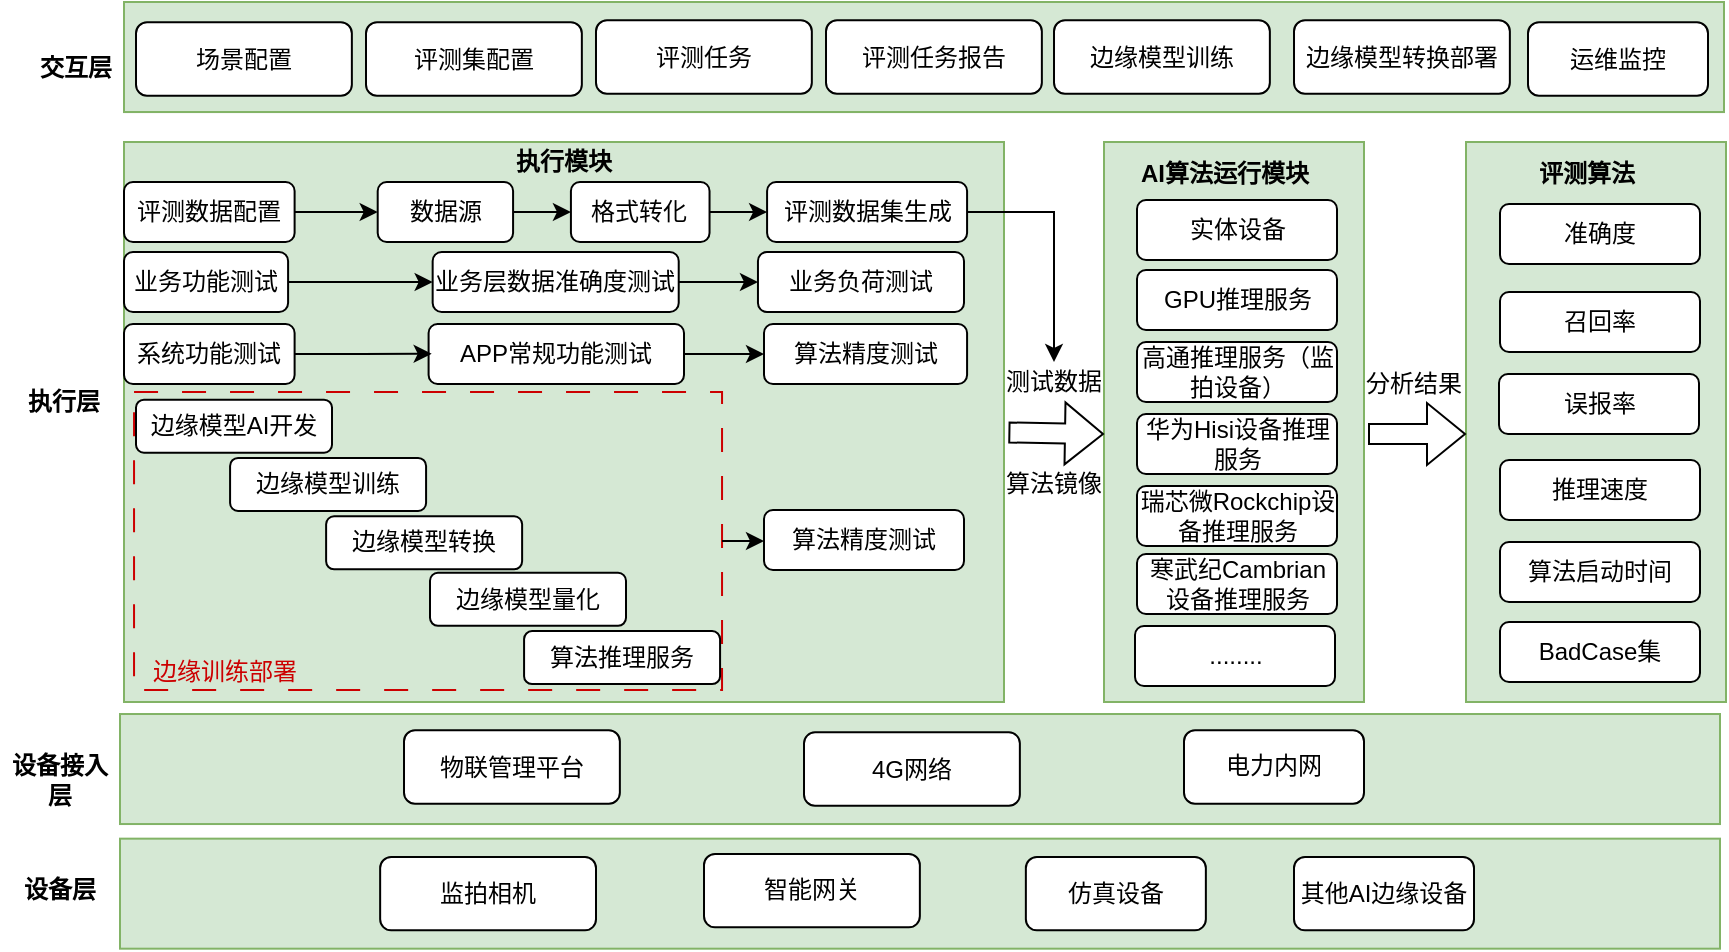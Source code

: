 <mxfile version="21.4.0" type="github">
  <diagram name="Page-1" id="TJKKrF1G9iV3WCQLsghk">
    <mxGraphModel dx="1063" dy="608" grid="1" gridSize="10" guides="1" tooltips="1" connect="1" arrows="1" fold="1" page="1" pageScale="1" pageWidth="827" pageHeight="1169" math="0" shadow="0">
      <root>
        <mxCell id="0" />
        <mxCell id="1" parent="0" />
        <mxCell id="SA38vEnxrq-FMt3wZm_c-181" value="" style="group" vertex="1" connectable="0" parent="1">
          <mxGeometry x="78" y="140" width="863" height="473.34" as="geometry" />
        </mxCell>
        <mxCell id="SA38vEnxrq-FMt3wZm_c-8" value="" style="rounded=0;whiteSpace=wrap;html=1;fillColor=none;" vertex="1" parent="SA38vEnxrq-FMt3wZm_c-181">
          <mxGeometry x="62" y="0.01" width="800" height="55" as="geometry" />
        </mxCell>
        <mxCell id="SA38vEnxrq-FMt3wZm_c-4" value="&lt;b&gt;交互层&lt;/b&gt;" style="rounded=0;whiteSpace=wrap;html=1;strokeColor=none;" vertex="1" parent="SA38vEnxrq-FMt3wZm_c-181">
          <mxGeometry x="8" y="10.01" width="60" height="45" as="geometry" />
        </mxCell>
        <mxCell id="SA38vEnxrq-FMt3wZm_c-11" value="" style="group;fillColor=#d5e8d4;strokeColor=#82b366;container=0;" vertex="1" connectable="0" parent="SA38vEnxrq-FMt3wZm_c-181">
          <mxGeometry x="62" width="800" height="55.01" as="geometry" />
        </mxCell>
        <mxCell id="SA38vEnxrq-FMt3wZm_c-12" value="&lt;b&gt;执行层&lt;/b&gt;" style="rounded=0;whiteSpace=wrap;html=1;strokeColor=none;" vertex="1" parent="SA38vEnxrq-FMt3wZm_c-181">
          <mxGeometry x="2" y="180" width="60" height="40" as="geometry" />
        </mxCell>
        <mxCell id="SA38vEnxrq-FMt3wZm_c-19" value="" style="rounded=0;whiteSpace=wrap;html=1;fillColor=#d5e8d4;strokeColor=#82b366;" vertex="1" parent="SA38vEnxrq-FMt3wZm_c-181">
          <mxGeometry x="62" y="70" width="440" height="280" as="geometry" />
        </mxCell>
        <mxCell id="SA38vEnxrq-FMt3wZm_c-22" value="&lt;b&gt;执行模块&lt;/b&gt;" style="text;html=1;strokeColor=none;fillColor=none;align=center;verticalAlign=middle;whiteSpace=wrap;rounded=0;" vertex="1" parent="SA38vEnxrq-FMt3wZm_c-181">
          <mxGeometry x="242" y="65" width="80" height="30" as="geometry" />
        </mxCell>
        <mxCell id="SA38vEnxrq-FMt3wZm_c-3" value="场景配置" style="rounded=1;whiteSpace=wrap;html=1;" vertex="1" parent="SA38vEnxrq-FMt3wZm_c-181">
          <mxGeometry x="68.004" y="10.167" width="107.925" height="36.667" as="geometry" />
        </mxCell>
        <mxCell id="SA38vEnxrq-FMt3wZm_c-5" value="评测集配置" style="rounded=1;whiteSpace=wrap;html=1;" vertex="1" parent="SA38vEnxrq-FMt3wZm_c-181">
          <mxGeometry x="183.0" y="10.167" width="107.925" height="36.667" as="geometry" />
        </mxCell>
        <mxCell id="SA38vEnxrq-FMt3wZm_c-6" value="评测任务" style="rounded=1;whiteSpace=wrap;html=1;" vertex="1" parent="SA38vEnxrq-FMt3wZm_c-181">
          <mxGeometry x="297.996" y="9.167" width="107.925" height="36.667" as="geometry" />
        </mxCell>
        <mxCell id="SA38vEnxrq-FMt3wZm_c-7" value="评测任务报告" style="rounded=1;whiteSpace=wrap;html=1;" vertex="1" parent="SA38vEnxrq-FMt3wZm_c-181">
          <mxGeometry x="413.003" y="9.167" width="107.925" height="36.667" as="geometry" />
        </mxCell>
        <mxCell id="SA38vEnxrq-FMt3wZm_c-14" value="边缘模型转换部署" style="rounded=1;whiteSpace=wrap;html=1;" vertex="1" parent="SA38vEnxrq-FMt3wZm_c-181">
          <mxGeometry x="647.003" y="9.167" width="107.925" height="36.667" as="geometry" />
        </mxCell>
        <mxCell id="SA38vEnxrq-FMt3wZm_c-13" value="边缘模型训练" style="rounded=1;whiteSpace=wrap;html=1;" vertex="1" parent="SA38vEnxrq-FMt3wZm_c-181">
          <mxGeometry x="527.003" y="9.167" width="107.925" height="36.667" as="geometry" />
        </mxCell>
        <mxCell id="SA38vEnxrq-FMt3wZm_c-57" value="运维监控" style="rounded=1;whiteSpace=wrap;html=1;" vertex="1" parent="SA38vEnxrq-FMt3wZm_c-181">
          <mxGeometry x="764" y="10.17" width="90" height="36.67" as="geometry" />
        </mxCell>
        <mxCell id="SA38vEnxrq-FMt3wZm_c-68" value="" style="group" vertex="1" connectable="0" parent="SA38vEnxrq-FMt3wZm_c-181">
          <mxGeometry x="552" y="70" width="190" height="280" as="geometry" />
        </mxCell>
        <mxCell id="SA38vEnxrq-FMt3wZm_c-21" value="" style="rounded=0;whiteSpace=wrap;html=1;fillColor=#d5e8d4;strokeColor=#82b366;" vertex="1" parent="SA38vEnxrq-FMt3wZm_c-68">
          <mxGeometry width="130" height="280" as="geometry" />
        </mxCell>
        <mxCell id="SA38vEnxrq-FMt3wZm_c-24" value="&lt;b&gt;AI算法运行模块&lt;/b&gt;" style="text;html=1;strokeColor=none;fillColor=none;align=center;verticalAlign=middle;whiteSpace=wrap;rounded=0;" vertex="1" parent="SA38vEnxrq-FMt3wZm_c-68">
          <mxGeometry x="3.5" y="1" width="113" height="30" as="geometry" />
        </mxCell>
        <mxCell id="SA38vEnxrq-FMt3wZm_c-63" value="实体设备" style="rounded=1;whiteSpace=wrap;html=1;" vertex="1" parent="SA38vEnxrq-FMt3wZm_c-68">
          <mxGeometry x="16.5" y="29" width="100" height="30" as="geometry" />
        </mxCell>
        <mxCell id="SA38vEnxrq-FMt3wZm_c-64" value="GPU推理服务" style="rounded=1;whiteSpace=wrap;html=1;" vertex="1" parent="SA38vEnxrq-FMt3wZm_c-68">
          <mxGeometry x="16.5" y="64" width="100" height="30" as="geometry" />
        </mxCell>
        <mxCell id="SA38vEnxrq-FMt3wZm_c-65" value="华为Hisi设备推理服务" style="rounded=1;whiteSpace=wrap;html=1;" vertex="1" parent="SA38vEnxrq-FMt3wZm_c-68">
          <mxGeometry x="16.5" y="136" width="100" height="30" as="geometry" />
        </mxCell>
        <mxCell id="SA38vEnxrq-FMt3wZm_c-66" value="高通推理服务（监拍设备）" style="rounded=1;whiteSpace=wrap;html=1;" vertex="1" parent="SA38vEnxrq-FMt3wZm_c-68">
          <mxGeometry x="16.5" y="100" width="100" height="30" as="geometry" />
        </mxCell>
        <mxCell id="SA38vEnxrq-FMt3wZm_c-97" value="瑞芯微Rockchip设备推理服务" style="rounded=1;whiteSpace=wrap;html=1;" vertex="1" parent="SA38vEnxrq-FMt3wZm_c-68">
          <mxGeometry x="16.5" y="172" width="100" height="30" as="geometry" />
        </mxCell>
        <mxCell id="SA38vEnxrq-FMt3wZm_c-98" value="寒武纪Cambrian设备推理服务" style="rounded=1;whiteSpace=wrap;html=1;" vertex="1" parent="SA38vEnxrq-FMt3wZm_c-68">
          <mxGeometry x="16.5" y="206" width="100" height="30" as="geometry" />
        </mxCell>
        <mxCell id="SA38vEnxrq-FMt3wZm_c-99" value="........" style="rounded=1;whiteSpace=wrap;html=1;" vertex="1" parent="SA38vEnxrq-FMt3wZm_c-68">
          <mxGeometry x="15.5" y="242" width="100" height="30" as="geometry" />
        </mxCell>
        <mxCell id="SA38vEnxrq-FMt3wZm_c-104" value="分析结果" style="text;html=1;strokeColor=none;fillColor=none;align=center;verticalAlign=middle;whiteSpace=wrap;rounded=0;" vertex="1" parent="SA38vEnxrq-FMt3wZm_c-68">
          <mxGeometry x="130" y="106" width="50" height="30" as="geometry" />
        </mxCell>
        <mxCell id="SA38vEnxrq-FMt3wZm_c-70" value="" style="group" vertex="1" connectable="0" parent="SA38vEnxrq-FMt3wZm_c-181">
          <mxGeometry x="733" y="70" width="130" height="280" as="geometry" />
        </mxCell>
        <mxCell id="SA38vEnxrq-FMt3wZm_c-71" value="" style="rounded=0;whiteSpace=wrap;html=1;fillColor=#d5e8d4;strokeColor=#82b366;" vertex="1" parent="SA38vEnxrq-FMt3wZm_c-70">
          <mxGeometry width="130" height="280" as="geometry" />
        </mxCell>
        <mxCell id="SA38vEnxrq-FMt3wZm_c-72" value="&lt;b&gt;评测算法&lt;/b&gt;" style="text;html=1;strokeColor=none;fillColor=none;align=center;verticalAlign=middle;whiteSpace=wrap;rounded=0;" vertex="1" parent="SA38vEnxrq-FMt3wZm_c-70">
          <mxGeometry x="3.5" y="1" width="113" height="30" as="geometry" />
        </mxCell>
        <mxCell id="SA38vEnxrq-FMt3wZm_c-74" value="准确度" style="rounded=1;whiteSpace=wrap;html=1;" vertex="1" parent="SA38vEnxrq-FMt3wZm_c-70">
          <mxGeometry x="17" y="31" width="100" height="30" as="geometry" />
        </mxCell>
        <mxCell id="SA38vEnxrq-FMt3wZm_c-75" value="误报率" style="rounded=1;whiteSpace=wrap;html=1;" vertex="1" parent="SA38vEnxrq-FMt3wZm_c-70">
          <mxGeometry x="16.5" y="116" width="100" height="30" as="geometry" />
        </mxCell>
        <mxCell id="SA38vEnxrq-FMt3wZm_c-76" value="召回率" style="rounded=1;whiteSpace=wrap;html=1;" vertex="1" parent="SA38vEnxrq-FMt3wZm_c-70">
          <mxGeometry x="17" y="75" width="100" height="30" as="geometry" />
        </mxCell>
        <mxCell id="SA38vEnxrq-FMt3wZm_c-101" value="推理速度" style="rounded=1;whiteSpace=wrap;html=1;" vertex="1" parent="SA38vEnxrq-FMt3wZm_c-70">
          <mxGeometry x="17" y="159" width="100" height="30" as="geometry" />
        </mxCell>
        <mxCell id="SA38vEnxrq-FMt3wZm_c-102" value="算法启动时间" style="rounded=1;whiteSpace=wrap;html=1;" vertex="1" parent="SA38vEnxrq-FMt3wZm_c-70">
          <mxGeometry x="17" y="200" width="100" height="30" as="geometry" />
        </mxCell>
        <mxCell id="SA38vEnxrq-FMt3wZm_c-103" value="BadCase集" style="rounded=1;whiteSpace=wrap;html=1;" vertex="1" parent="SA38vEnxrq-FMt3wZm_c-70">
          <mxGeometry x="17" y="240" width="100" height="30" as="geometry" />
        </mxCell>
        <mxCell id="SA38vEnxrq-FMt3wZm_c-78" value="" style="shape=flexArrow;endArrow=classic;html=1;rounded=0;" edge="1" parent="SA38vEnxrq-FMt3wZm_c-181">
          <mxGeometry width="50" height="50" relative="1" as="geometry">
            <mxPoint x="684" y="216" as="sourcePoint" />
            <mxPoint x="733" y="216" as="targetPoint" />
          </mxGeometry>
        </mxCell>
        <mxCell id="SA38vEnxrq-FMt3wZm_c-105" value="测试数据" style="text;html=1;strokeColor=none;fillColor=none;align=center;verticalAlign=middle;whiteSpace=wrap;rounded=0;" vertex="1" parent="SA38vEnxrq-FMt3wZm_c-181">
          <mxGeometry x="502" y="180" width="50" height="20" as="geometry" />
        </mxCell>
        <mxCell id="SA38vEnxrq-FMt3wZm_c-106" value="算法镜像" style="text;html=1;strokeColor=none;fillColor=none;align=center;verticalAlign=middle;whiteSpace=wrap;rounded=0;" vertex="1" parent="SA38vEnxrq-FMt3wZm_c-181">
          <mxGeometry x="502" y="228" width="50" height="26" as="geometry" />
        </mxCell>
        <mxCell id="SA38vEnxrq-FMt3wZm_c-130" value="" style="group;fillColor=none;strokeColor=none;" vertex="1" connectable="0" parent="SA38vEnxrq-FMt3wZm_c-181">
          <mxGeometry x="68" y="190" width="294" height="159" as="geometry" />
        </mxCell>
        <mxCell id="SA38vEnxrq-FMt3wZm_c-126" value="" style="rounded=0;whiteSpace=wrap;html=1;dashed=1;dashPattern=12 12;fillColor=none;fillStyle=auto;strokeColor=#CC0000;gradientColor=#97d077;" vertex="1" parent="SA38vEnxrq-FMt3wZm_c-130">
          <mxGeometry x="-0.98" y="4.969" width="294" height="149.062" as="geometry" />
        </mxCell>
        <mxCell id="SA38vEnxrq-FMt3wZm_c-62" value="边缘模型AI开发" style="rounded=1;whiteSpace=wrap;html=1;" vertex="1" parent="SA38vEnxrq-FMt3wZm_c-130">
          <mxGeometry y="8.833" width="98" height="26.5" as="geometry" />
        </mxCell>
        <mxCell id="SA38vEnxrq-FMt3wZm_c-109" value="边缘模型训练" style="rounded=1;whiteSpace=wrap;html=1;" vertex="1" parent="SA38vEnxrq-FMt3wZm_c-130">
          <mxGeometry x="47.04" y="37.983" width="98" height="26.5" as="geometry" />
        </mxCell>
        <mxCell id="SA38vEnxrq-FMt3wZm_c-110" value="边缘模型转换" style="rounded=1;whiteSpace=wrap;html=1;" vertex="1" parent="SA38vEnxrq-FMt3wZm_c-130">
          <mxGeometry x="95.06" y="67.133" width="98" height="26.5" as="geometry" />
        </mxCell>
        <mxCell id="SA38vEnxrq-FMt3wZm_c-111" value="边缘模型量化" style="rounded=1;whiteSpace=wrap;html=1;" vertex="1" parent="SA38vEnxrq-FMt3wZm_c-130">
          <mxGeometry x="147" y="95.4" width="98" height="26.5" as="geometry" />
        </mxCell>
        <mxCell id="SA38vEnxrq-FMt3wZm_c-112" value="算法推理服务" style="rounded=1;whiteSpace=wrap;html=1;" vertex="1" parent="SA38vEnxrq-FMt3wZm_c-130">
          <mxGeometry x="194.04" y="124.55" width="98" height="26.5" as="geometry" />
        </mxCell>
        <mxCell id="SA38vEnxrq-FMt3wZm_c-182" value="&lt;font color=&quot;#cc0000&quot;&gt;边缘训练部署&lt;/font&gt;" style="text;html=1;strokeColor=none;fillColor=none;align=center;verticalAlign=middle;whiteSpace=wrap;rounded=0;" vertex="1" parent="SA38vEnxrq-FMt3wZm_c-130">
          <mxGeometry x="-0.98" y="135.03" width="90.98" height="19" as="geometry" />
        </mxCell>
        <mxCell id="SA38vEnxrq-FMt3wZm_c-140" value="算法精度测试" style="rounded=1;whiteSpace=wrap;html=1;" vertex="1" parent="SA38vEnxrq-FMt3wZm_c-181">
          <mxGeometry x="382" y="254" width="100" height="30" as="geometry" />
        </mxCell>
        <mxCell id="SA38vEnxrq-FMt3wZm_c-141" style="edgeStyle=orthogonalEdgeStyle;rounded=0;orthogonalLoop=1;jettySize=auto;html=1;exitX=1;exitY=0.5;exitDx=0;exitDy=0;entryX=0;entryY=0.5;entryDx=0;entryDy=0;" edge="1" parent="SA38vEnxrq-FMt3wZm_c-181" source="SA38vEnxrq-FMt3wZm_c-126" target="SA38vEnxrq-FMt3wZm_c-140">
          <mxGeometry relative="1" as="geometry" />
        </mxCell>
        <mxCell id="SA38vEnxrq-FMt3wZm_c-142" value="" style="group" vertex="1" connectable="0" parent="SA38vEnxrq-FMt3wZm_c-181">
          <mxGeometry x="62" y="160" width="421.54" height="31" as="geometry" />
        </mxCell>
        <mxCell id="SA38vEnxrq-FMt3wZm_c-61" value="系统功能测试" style="rounded=1;whiteSpace=wrap;html=1;" vertex="1" parent="SA38vEnxrq-FMt3wZm_c-142">
          <mxGeometry y="1" width="85.307" height="30" as="geometry" />
        </mxCell>
        <mxCell id="SA38vEnxrq-FMt3wZm_c-147" style="edgeStyle=orthogonalEdgeStyle;rounded=0;orthogonalLoop=1;jettySize=auto;html=1;exitX=1;exitY=0.5;exitDx=0;exitDy=0;entryX=0;entryY=0.5;entryDx=0;entryDy=0;" edge="1" parent="SA38vEnxrq-FMt3wZm_c-142" source="SA38vEnxrq-FMt3wZm_c-136" target="SA38vEnxrq-FMt3wZm_c-138">
          <mxGeometry relative="1" as="geometry" />
        </mxCell>
        <mxCell id="SA38vEnxrq-FMt3wZm_c-136" value="APP常规功能测试" style="rounded=1;whiteSpace=wrap;html=1;" vertex="1" parent="SA38vEnxrq-FMt3wZm_c-142">
          <mxGeometry x="152.3" y="1" width="127.7" height="30" as="geometry" />
        </mxCell>
        <mxCell id="SA38vEnxrq-FMt3wZm_c-137" style="edgeStyle=orthogonalEdgeStyle;rounded=0;orthogonalLoop=1;jettySize=auto;html=1;exitX=1;exitY=0.5;exitDx=0;exitDy=0;entryX=0.012;entryY=0.496;entryDx=0;entryDy=0;entryPerimeter=0;" edge="1" parent="SA38vEnxrq-FMt3wZm_c-142" source="SA38vEnxrq-FMt3wZm_c-61" target="SA38vEnxrq-FMt3wZm_c-136">
          <mxGeometry relative="1" as="geometry" />
        </mxCell>
        <mxCell id="SA38vEnxrq-FMt3wZm_c-138" value="算法精度测试" style="rounded=1;whiteSpace=wrap;html=1;" vertex="1" parent="SA38vEnxrq-FMt3wZm_c-142">
          <mxGeometry x="320" y="1" width="101.54" height="30" as="geometry" />
        </mxCell>
        <mxCell id="SA38vEnxrq-FMt3wZm_c-143" value="" style="group" vertex="1" connectable="0" parent="SA38vEnxrq-FMt3wZm_c-181">
          <mxGeometry x="62" y="125" width="420" height="30" as="geometry" />
        </mxCell>
        <mxCell id="SA38vEnxrq-FMt3wZm_c-58" value="业务功能测试" style="rounded=1;whiteSpace=wrap;html=1;" vertex="1" parent="SA38vEnxrq-FMt3wZm_c-143">
          <mxGeometry width="82.047" height="30" as="geometry" />
        </mxCell>
        <mxCell id="SA38vEnxrq-FMt3wZm_c-146" style="edgeStyle=orthogonalEdgeStyle;rounded=0;orthogonalLoop=1;jettySize=auto;html=1;exitX=1;exitY=0.5;exitDx=0;exitDy=0;entryX=0;entryY=0.5;entryDx=0;entryDy=0;" edge="1" parent="SA38vEnxrq-FMt3wZm_c-143" source="SA38vEnxrq-FMt3wZm_c-131" target="SA38vEnxrq-FMt3wZm_c-132">
          <mxGeometry relative="1" as="geometry" />
        </mxCell>
        <mxCell id="SA38vEnxrq-FMt3wZm_c-131" value="业务层数据准确度测试" style="rounded=1;whiteSpace=wrap;html=1;" vertex="1" parent="SA38vEnxrq-FMt3wZm_c-143">
          <mxGeometry x="154.33" width="123.028" height="30" as="geometry" />
        </mxCell>
        <mxCell id="SA38vEnxrq-FMt3wZm_c-133" style="edgeStyle=orthogonalEdgeStyle;rounded=0;orthogonalLoop=1;jettySize=auto;html=1;exitX=1;exitY=0.5;exitDx=0;exitDy=0;entryX=0;entryY=0.5;entryDx=0;entryDy=0;" edge="1" parent="SA38vEnxrq-FMt3wZm_c-143" source="SA38vEnxrq-FMt3wZm_c-58" target="SA38vEnxrq-FMt3wZm_c-131">
          <mxGeometry relative="1" as="geometry" />
        </mxCell>
        <mxCell id="SA38vEnxrq-FMt3wZm_c-132" value="业务负荷测试" style="rounded=1;whiteSpace=wrap;html=1;" vertex="1" parent="SA38vEnxrq-FMt3wZm_c-143">
          <mxGeometry x="316.981" width="103.019" height="30" as="geometry" />
        </mxCell>
        <mxCell id="SA38vEnxrq-FMt3wZm_c-155" value="" style="group" vertex="1" connectable="0" parent="SA38vEnxrq-FMt3wZm_c-181">
          <mxGeometry x="62" y="90" width="421.54" height="30" as="geometry" />
        </mxCell>
        <mxCell id="SA38vEnxrq-FMt3wZm_c-148" value="评测数据配置" style="rounded=1;whiteSpace=wrap;html=1;" vertex="1" parent="SA38vEnxrq-FMt3wZm_c-155">
          <mxGeometry width="85.307" height="30" as="geometry" />
        </mxCell>
        <mxCell id="SA38vEnxrq-FMt3wZm_c-149" value="数据源" style="rounded=1;whiteSpace=wrap;html=1;" vertex="1" parent="SA38vEnxrq-FMt3wZm_c-155">
          <mxGeometry x="126.85" width="67.69" height="30" as="geometry" />
        </mxCell>
        <mxCell id="SA38vEnxrq-FMt3wZm_c-150" style="edgeStyle=orthogonalEdgeStyle;rounded=0;orthogonalLoop=1;jettySize=auto;html=1;exitX=1;exitY=0.5;exitDx=0;exitDy=0;entryX=0;entryY=0.5;entryDx=0;entryDy=0;" edge="1" parent="SA38vEnxrq-FMt3wZm_c-155" source="SA38vEnxrq-FMt3wZm_c-148" target="SA38vEnxrq-FMt3wZm_c-149">
          <mxGeometry relative="1" as="geometry" />
        </mxCell>
        <mxCell id="SA38vEnxrq-FMt3wZm_c-151" value="格式转化" style="rounded=1;whiteSpace=wrap;html=1;" vertex="1" parent="SA38vEnxrq-FMt3wZm_c-155">
          <mxGeometry x="223.46" width="69.31" height="30" as="geometry" />
        </mxCell>
        <mxCell id="SA38vEnxrq-FMt3wZm_c-152" style="edgeStyle=orthogonalEdgeStyle;rounded=0;orthogonalLoop=1;jettySize=auto;html=1;exitX=1;exitY=0.5;exitDx=0;exitDy=0;entryX=0;entryY=0.5;entryDx=0;entryDy=0;" edge="1" parent="SA38vEnxrq-FMt3wZm_c-155" source="SA38vEnxrq-FMt3wZm_c-149" target="SA38vEnxrq-FMt3wZm_c-151">
          <mxGeometry relative="1" as="geometry" />
        </mxCell>
        <mxCell id="SA38vEnxrq-FMt3wZm_c-153" value="评测数据集生成" style="rounded=1;whiteSpace=wrap;html=1;" vertex="1" parent="SA38vEnxrq-FMt3wZm_c-155">
          <mxGeometry x="321.54" width="100" height="30" as="geometry" />
        </mxCell>
        <mxCell id="SA38vEnxrq-FMt3wZm_c-154" style="edgeStyle=orthogonalEdgeStyle;rounded=0;orthogonalLoop=1;jettySize=auto;html=1;exitX=1;exitY=0.5;exitDx=0;exitDy=0;" edge="1" parent="SA38vEnxrq-FMt3wZm_c-155" source="SA38vEnxrq-FMt3wZm_c-151" target="SA38vEnxrq-FMt3wZm_c-153">
          <mxGeometry relative="1" as="geometry" />
        </mxCell>
        <mxCell id="SA38vEnxrq-FMt3wZm_c-156" style="edgeStyle=orthogonalEdgeStyle;rounded=0;orthogonalLoop=1;jettySize=auto;html=1;exitX=1;exitY=0.5;exitDx=0;exitDy=0;entryX=0.5;entryY=0;entryDx=0;entryDy=0;" edge="1" parent="SA38vEnxrq-FMt3wZm_c-181" source="SA38vEnxrq-FMt3wZm_c-153" target="SA38vEnxrq-FMt3wZm_c-105">
          <mxGeometry relative="1" as="geometry" />
        </mxCell>
        <mxCell id="SA38vEnxrq-FMt3wZm_c-157" value="" style="shape=flexArrow;endArrow=classic;html=1;rounded=0;exitX=0.044;exitY=0.975;exitDx=0;exitDy=0;exitPerimeter=0;" edge="1" parent="SA38vEnxrq-FMt3wZm_c-181">
          <mxGeometry width="50" height="50" relative="1" as="geometry">
            <mxPoint x="504.2" y="215.25" as="sourcePoint" />
            <mxPoint x="552" y="216" as="targetPoint" />
          </mxGeometry>
        </mxCell>
        <mxCell id="SA38vEnxrq-FMt3wZm_c-159" value="&lt;b&gt;设备层&lt;/b&gt;" style="rounded=0;whiteSpace=wrap;html=1;strokeColor=none;" vertex="1" parent="SA38vEnxrq-FMt3wZm_c-181">
          <mxGeometry y="422.24" width="60" height="44.17" as="geometry" />
        </mxCell>
        <mxCell id="SA38vEnxrq-FMt3wZm_c-160" value="" style="group;fillColor=#d5e8d4;strokeColor=#82b366;container=0;" vertex="1" connectable="0" parent="SA38vEnxrq-FMt3wZm_c-181">
          <mxGeometry x="60" y="418.33" width="800" height="55.01" as="geometry" />
        </mxCell>
        <mxCell id="SA38vEnxrq-FMt3wZm_c-165" value="智能网关" style="rounded=1;whiteSpace=wrap;html=1;" vertex="1" parent="SA38vEnxrq-FMt3wZm_c-181">
          <mxGeometry x="352.003" y="425.997" width="107.925" height="36.667" as="geometry" />
        </mxCell>
        <mxCell id="SA38vEnxrq-FMt3wZm_c-166" value="监拍相机" style="rounded=1;whiteSpace=wrap;html=1;" vertex="1" parent="SA38vEnxrq-FMt3wZm_c-181">
          <mxGeometry x="190.073" y="427.507" width="107.925" height="36.667" as="geometry" />
        </mxCell>
        <mxCell id="SA38vEnxrq-FMt3wZm_c-167" value="仿真设备" style="rounded=1;whiteSpace=wrap;html=1;" vertex="1" parent="SA38vEnxrq-FMt3wZm_c-181">
          <mxGeometry x="512.93" y="427.503" width="90" height="36.67" as="geometry" />
        </mxCell>
        <mxCell id="SA38vEnxrq-FMt3wZm_c-169" value="&lt;b&gt;设备接入层&lt;/b&gt;" style="rounded=0;whiteSpace=wrap;html=1;strokeColor=none;" vertex="1" parent="SA38vEnxrq-FMt3wZm_c-181">
          <mxGeometry y="366.02" width="60" height="45" as="geometry" />
        </mxCell>
        <mxCell id="SA38vEnxrq-FMt3wZm_c-170" value="" style="group;fillColor=#d5e8d4;strokeColor=#82b366;container=0;" vertex="1" connectable="0" parent="SA38vEnxrq-FMt3wZm_c-181">
          <mxGeometry x="60" y="356.01" width="800" height="55.01" as="geometry" />
        </mxCell>
        <mxCell id="SA38vEnxrq-FMt3wZm_c-174" value="物联管理平台" style="rounded=1;whiteSpace=wrap;html=1;" vertex="1" parent="SA38vEnxrq-FMt3wZm_c-181">
          <mxGeometry x="202.003" y="364.167" width="107.925" height="36.667" as="geometry" />
        </mxCell>
        <mxCell id="SA38vEnxrq-FMt3wZm_c-176" value="4G网络" style="rounded=1;whiteSpace=wrap;html=1;" vertex="1" parent="SA38vEnxrq-FMt3wZm_c-181">
          <mxGeometry x="402.003" y="365.187" width="107.925" height="36.667" as="geometry" />
        </mxCell>
        <mxCell id="SA38vEnxrq-FMt3wZm_c-177" value="电力内网" style="rounded=1;whiteSpace=wrap;html=1;" vertex="1" parent="SA38vEnxrq-FMt3wZm_c-181">
          <mxGeometry x="592" y="364.16" width="90" height="36.67" as="geometry" />
        </mxCell>
        <mxCell id="SA38vEnxrq-FMt3wZm_c-180" value="其他AI边缘设备" style="rounded=1;whiteSpace=wrap;html=1;" vertex="1" parent="SA38vEnxrq-FMt3wZm_c-181">
          <mxGeometry x="647" y="427.503" width="90" height="36.67" as="geometry" />
        </mxCell>
      </root>
    </mxGraphModel>
  </diagram>
</mxfile>
